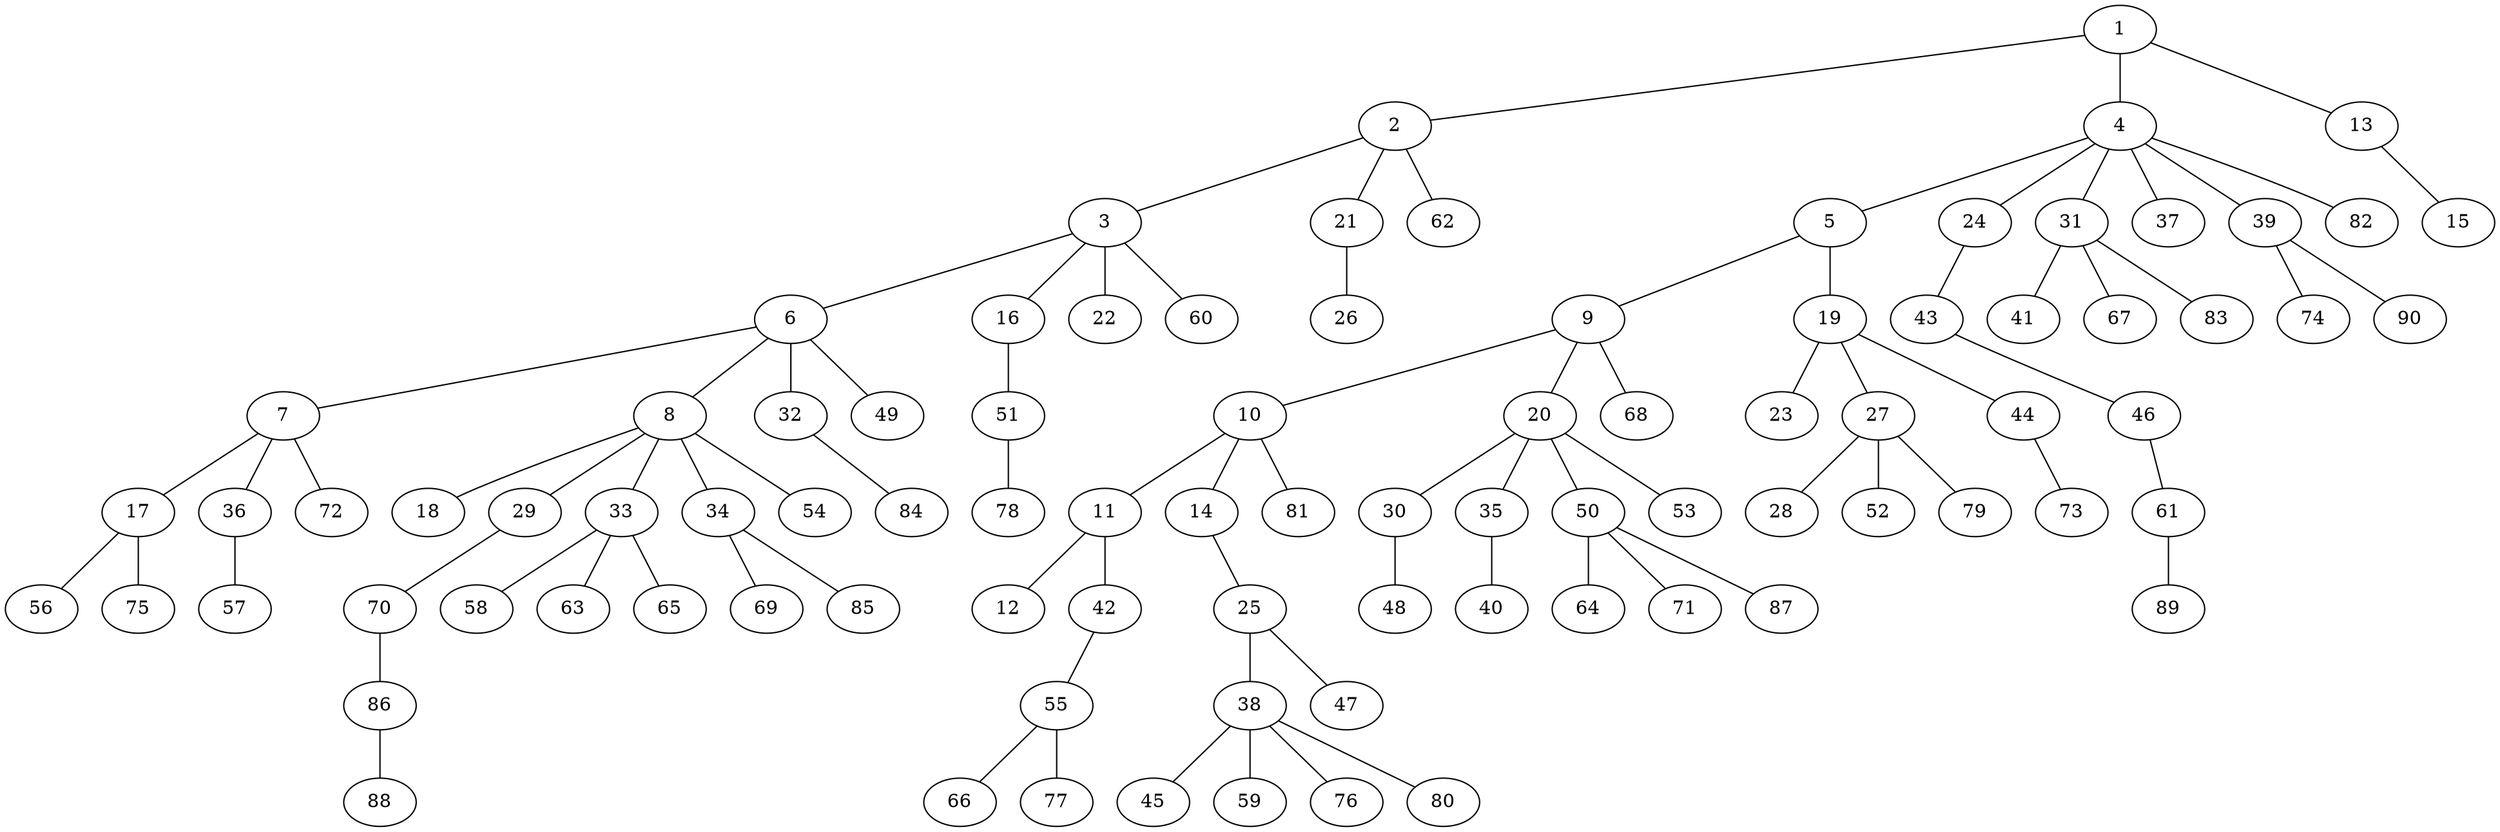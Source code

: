 graph graphname {1--2
1--4
1--13
2--3
2--21
2--62
3--6
3--16
3--22
3--60
4--5
4--24
4--31
4--37
4--39
4--82
5--9
5--19
6--7
6--8
6--32
6--49
7--17
7--36
7--72
8--18
8--29
8--33
8--34
8--54
9--10
9--20
9--68
10--11
10--14
10--81
11--12
11--42
13--15
14--25
16--51
17--56
17--75
19--23
19--27
19--44
20--30
20--35
20--50
20--53
21--26
24--43
25--38
25--47
27--28
27--52
27--79
29--70
30--48
31--41
31--67
31--83
32--84
33--58
33--63
33--65
34--69
34--85
35--40
36--57
38--45
38--59
38--76
38--80
39--74
39--90
42--55
43--46
44--73
46--61
50--64
50--71
50--87
51--78
55--66
55--77
61--89
70--86
86--88
}